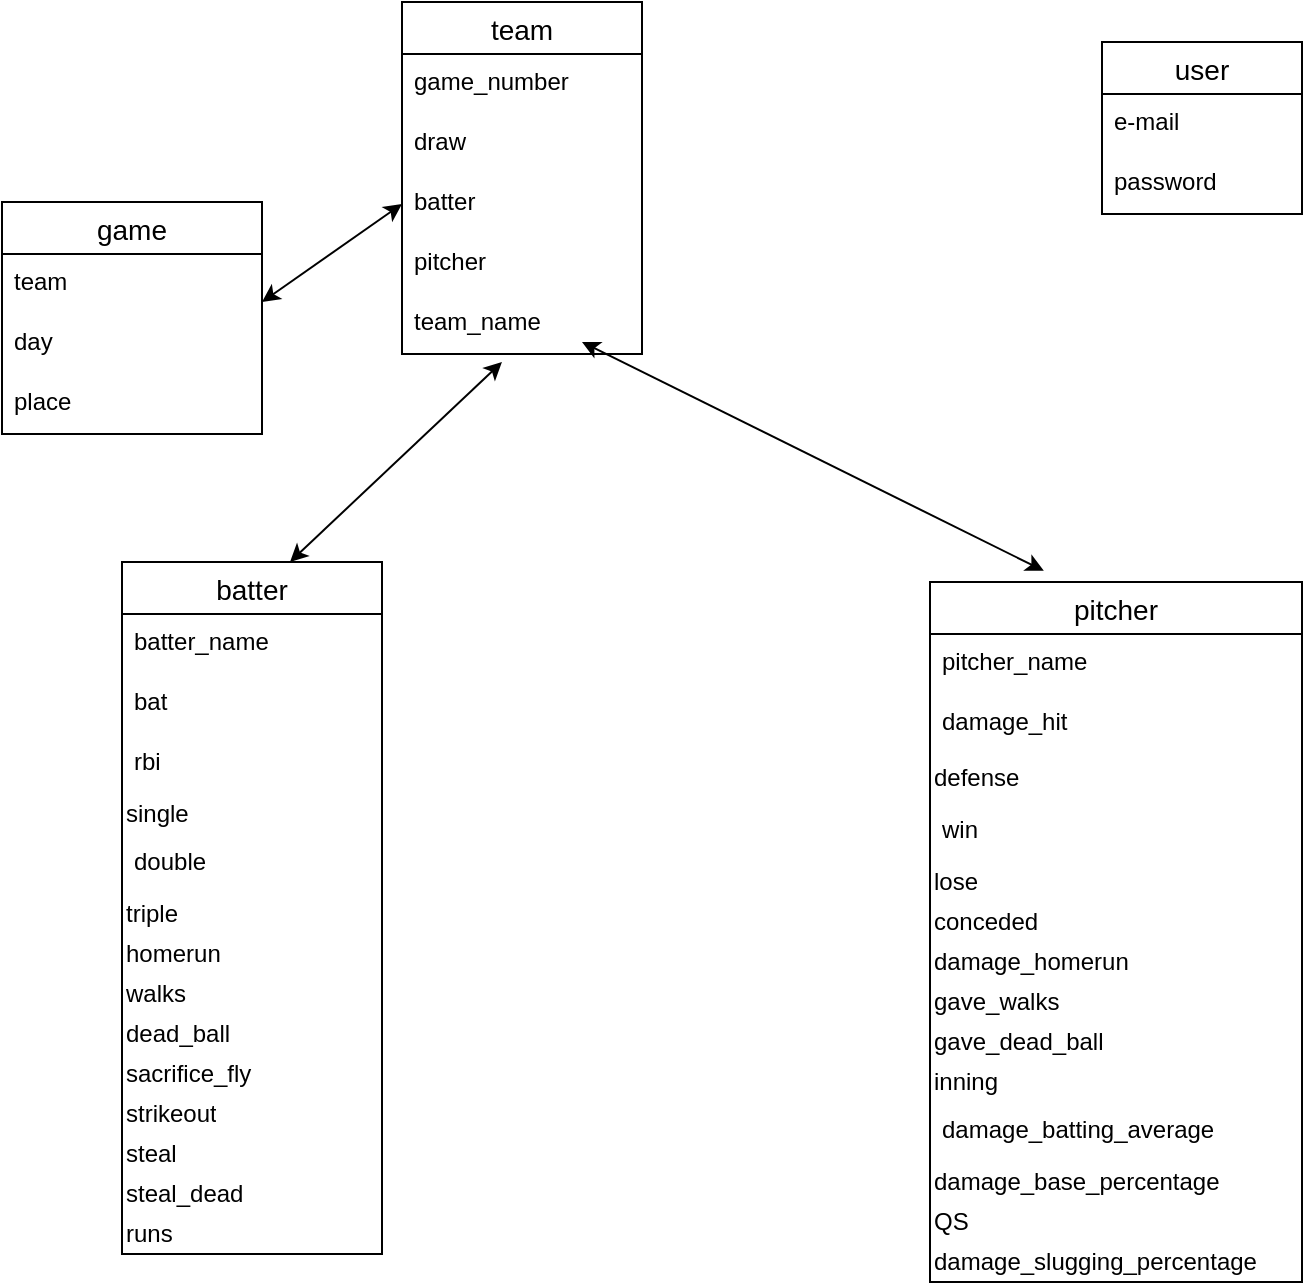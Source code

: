 <mxfile>
    <diagram id="0p--dzrouxxmV7ONRxGS" name="ページ1">
        <mxGraphModel dx="456" dy="1849" grid="1" gridSize="10" guides="1" tooltips="1" connect="1" arrows="1" fold="1" page="1" pageScale="1" pageWidth="827" pageHeight="1169" math="0" shadow="0">
            <root>
                <mxCell id="0"/>
                <mxCell id="1" parent="0"/>
                <mxCell id="192" value="pitcher" style="swimlane;fontStyle=0;childLayout=stackLayout;horizontal=1;startSize=26;horizontalStack=0;resizeParent=1;resizeParentMax=0;resizeLast=0;collapsible=1;marginBottom=0;align=center;fontSize=14;" parent="1" vertex="1">
                    <mxGeometry x="464" y="270" width="186" height="350" as="geometry"/>
                </mxCell>
                <mxCell id="235" value="pitcher_name" style="text;strokeColor=none;fillColor=none;spacingLeft=4;spacingRight=4;overflow=hidden;rotatable=0;points=[[0,0.5],[1,0.5]];portConstraint=eastwest;fontSize=12;" parent="192" vertex="1">
                    <mxGeometry y="26" width="186" height="30" as="geometry"/>
                </mxCell>
                <mxCell id="194" value="damage_hit" style="text;strokeColor=none;fillColor=none;spacingLeft=4;spacingRight=4;overflow=hidden;rotatable=0;points=[[0,0.5],[1,0.5]];portConstraint=eastwest;fontSize=12;" parent="192" vertex="1">
                    <mxGeometry y="56" width="186" height="30" as="geometry"/>
                </mxCell>
                <UserObject label="defense" placeholders="1" name="Variable" id="195">
                    <mxCell style="text;html=1;strokeColor=none;fillColor=none;align=left;verticalAlign=middle;whiteSpace=wrap;overflow=hidden;" parent="192" vertex="1">
                        <mxGeometry y="86" width="186" height="24" as="geometry"/>
                    </mxCell>
                </UserObject>
                <mxCell id="196" value="win" style="text;strokeColor=none;fillColor=none;spacingLeft=4;spacingRight=4;overflow=hidden;rotatable=0;points=[[0,0.5],[1,0.5]];portConstraint=eastwest;fontSize=12;shadow=0;" parent="192" vertex="1">
                    <mxGeometry y="110" width="186" height="30" as="geometry"/>
                </mxCell>
                <UserObject label="lose" placeholders="1" name="Variable" id="197">
                    <mxCell style="text;html=1;strokeColor=none;fillColor=none;align=left;verticalAlign=middle;whiteSpace=wrap;overflow=hidden;" parent="192" vertex="1">
                        <mxGeometry y="140" width="186" height="20" as="geometry"/>
                    </mxCell>
                </UserObject>
                <UserObject label="conceded" placeholders="1" name="Variable" id="198">
                    <mxCell style="text;html=1;strokeColor=none;fillColor=none;align=left;verticalAlign=middle;whiteSpace=wrap;overflow=hidden;" parent="192" vertex="1">
                        <mxGeometry y="160" width="186" height="20" as="geometry"/>
                    </mxCell>
                </UserObject>
                <UserObject label="damage_homerun" placeholders="1" name="Variable" id="199">
                    <mxCell style="text;html=1;strokeColor=none;fillColor=none;align=left;verticalAlign=middle;whiteSpace=wrap;overflow=hidden;" parent="192" vertex="1">
                        <mxGeometry y="180" width="186" height="20" as="geometry"/>
                    </mxCell>
                </UserObject>
                <UserObject label="gave_walks" placeholders="1" name="Variable" id="201">
                    <mxCell style="text;html=1;strokeColor=none;fillColor=none;align=left;verticalAlign=middle;whiteSpace=wrap;overflow=hidden;" parent="192" vertex="1">
                        <mxGeometry y="200" width="186" height="20" as="geometry"/>
                    </mxCell>
                </UserObject>
                <UserObject label="gave_dead_ball" placeholders="1" name="Variable" id="202">
                    <mxCell style="text;html=1;strokeColor=none;fillColor=none;align=left;verticalAlign=middle;whiteSpace=wrap;overflow=hidden;" parent="192" vertex="1">
                        <mxGeometry y="220" width="186" height="20" as="geometry"/>
                    </mxCell>
                </UserObject>
                <UserObject label="inning" placeholders="1" name="Variable" id="203">
                    <mxCell style="text;html=1;strokeColor=none;fillColor=none;align=left;verticalAlign=middle;whiteSpace=wrap;overflow=hidden;" parent="192" vertex="1">
                        <mxGeometry y="240" width="186" height="20" as="geometry"/>
                    </mxCell>
                </UserObject>
                <mxCell id="204" value="damage_batting_average" style="text;strokeColor=none;fillColor=none;spacingLeft=4;spacingRight=4;overflow=hidden;rotatable=0;points=[[0,0.5],[1,0.5]];portConstraint=eastwest;fontSize=12;" parent="192" vertex="1">
                    <mxGeometry y="260" width="186" height="30" as="geometry"/>
                </mxCell>
                <UserObject label="damage_base_percentage" placeholders="1" name="Variable" id="205">
                    <mxCell style="text;html=1;strokeColor=none;fillColor=none;align=left;verticalAlign=middle;whiteSpace=wrap;overflow=hidden;" parent="192" vertex="1">
                        <mxGeometry y="290" width="186" height="20" as="geometry"/>
                    </mxCell>
                </UserObject>
                <UserObject label="QS" placeholders="1" name="Variable" id="206">
                    <mxCell style="text;html=1;strokeColor=none;fillColor=none;align=left;verticalAlign=middle;whiteSpace=wrap;overflow=hidden;" parent="192" vertex="1">
                        <mxGeometry y="310" width="186" height="20" as="geometry"/>
                    </mxCell>
                </UserObject>
                <UserObject label="damage_slugging_percentage" placeholders="1" name="Variable" id="210">
                    <mxCell style="text;html=1;strokeColor=none;fillColor=none;align=left;verticalAlign=middle;whiteSpace=wrap;overflow=hidden;" parent="192" vertex="1">
                        <mxGeometry y="330" width="186" height="20" as="geometry"/>
                    </mxCell>
                </UserObject>
                <mxCell id="28" value="game" style="swimlane;fontStyle=0;childLayout=stackLayout;horizontal=1;startSize=26;horizontalStack=0;resizeParent=1;resizeParentMax=0;resizeLast=0;collapsible=1;marginBottom=0;align=center;fontSize=14;" parent="1" vertex="1">
                    <mxGeometry y="80" width="130" height="116" as="geometry"/>
                </mxCell>
                <mxCell id="29" value="team" style="text;strokeColor=none;fillColor=none;spacingLeft=4;spacingRight=4;overflow=hidden;rotatable=0;points=[[0,0.5],[1,0.5]];portConstraint=eastwest;fontSize=12;" parent="28" vertex="1">
                    <mxGeometry y="26" width="130" height="30" as="geometry"/>
                </mxCell>
                <mxCell id="45" value="day" style="text;strokeColor=none;fillColor=none;spacingLeft=4;spacingRight=4;overflow=hidden;rotatable=0;points=[[0,0.5],[1,0.5]];portConstraint=eastwest;fontSize=12;" parent="28" vertex="1">
                    <mxGeometry y="56" width="130" height="30" as="geometry"/>
                </mxCell>
                <mxCell id="31" value="place" style="text;strokeColor=none;fillColor=none;spacingLeft=4;spacingRight=4;overflow=hidden;rotatable=0;points=[[0,0.5],[1,0.5]];portConstraint=eastwest;fontSize=12;" parent="28" vertex="1">
                    <mxGeometry y="86" width="130" height="30" as="geometry"/>
                </mxCell>
                <mxCell id="36" value="user" style="swimlane;fontStyle=0;childLayout=stackLayout;horizontal=1;startSize=26;horizontalStack=0;resizeParent=1;resizeParentMax=0;resizeLast=0;collapsible=1;marginBottom=0;align=center;fontSize=14;" parent="1" vertex="1">
                    <mxGeometry x="550" width="100" height="86" as="geometry"/>
                </mxCell>
                <mxCell id="38" value="e-mail" style="text;strokeColor=none;fillColor=none;spacingLeft=4;spacingRight=4;overflow=hidden;rotatable=0;points=[[0,0.5],[1,0.5]];portConstraint=eastwest;fontSize=12;" parent="36" vertex="1">
                    <mxGeometry y="26" width="100" height="30" as="geometry"/>
                </mxCell>
                <mxCell id="151" value="password" style="text;strokeColor=none;fillColor=none;spacingLeft=4;spacingRight=4;overflow=hidden;rotatable=0;points=[[0,0.5],[1,0.5]];portConstraint=eastwest;fontSize=12;" parent="36" vertex="1">
                    <mxGeometry y="56" width="100" height="30" as="geometry"/>
                </mxCell>
                <mxCell id="32" value="team" style="swimlane;fontStyle=0;childLayout=stackLayout;horizontal=1;startSize=26;horizontalStack=0;resizeParent=1;resizeParentMax=0;resizeLast=0;collapsible=1;marginBottom=0;align=center;fontSize=14;" parent="1" vertex="1">
                    <mxGeometry x="200" y="-20" width="120" height="176" as="geometry"/>
                </mxCell>
                <mxCell id="34" value="game_number" style="text;strokeColor=none;fillColor=none;spacingLeft=4;spacingRight=4;overflow=hidden;rotatable=0;points=[[0,0.5],[1,0.5]];portConstraint=eastwest;fontSize=12;" parent="32" vertex="1">
                    <mxGeometry y="26" width="120" height="30" as="geometry"/>
                </mxCell>
                <mxCell id="61" value="draw" style="text;strokeColor=none;fillColor=none;spacingLeft=4;spacingRight=4;overflow=hidden;rotatable=0;points=[[0,0.5],[1,0.5]];portConstraint=eastwest;fontSize=12;" parent="32" vertex="1">
                    <mxGeometry y="56" width="120" height="30" as="geometry"/>
                </mxCell>
                <mxCell id="35" value="batter" style="text;strokeColor=none;fillColor=none;spacingLeft=4;spacingRight=4;overflow=hidden;rotatable=0;points=[[0,0.5],[1,0.5]];portConstraint=eastwest;fontSize=12;" parent="32" vertex="1">
                    <mxGeometry y="86" width="120" height="30" as="geometry"/>
                </mxCell>
                <mxCell id="51" value="pitcher" style="text;strokeColor=none;fillColor=none;spacingLeft=4;spacingRight=4;overflow=hidden;rotatable=0;points=[[0,0.5],[1,0.5]];portConstraint=eastwest;fontSize=12;" parent="32" vertex="1">
                    <mxGeometry y="116" width="120" height="30" as="geometry"/>
                </mxCell>
                <mxCell id="229" value="team_name" style="text;strokeColor=none;fillColor=none;spacingLeft=4;spacingRight=4;overflow=hidden;rotatable=0;points=[[0,0.5],[1,0.5]];portConstraint=eastwest;fontSize=12;" parent="32" vertex="1">
                    <mxGeometry y="146" width="120" height="30" as="geometry"/>
                </mxCell>
                <mxCell id="167" value="batter" style="swimlane;fontStyle=0;childLayout=stackLayout;horizontal=1;startSize=26;horizontalStack=0;resizeParent=1;resizeParentMax=0;resizeLast=0;collapsible=1;marginBottom=0;align=center;fontSize=14;" parent="1" vertex="1">
                    <mxGeometry x="60" y="260" width="130" height="346" as="geometry"/>
                </mxCell>
                <mxCell id="234" value="batter_name" style="text;strokeColor=none;fillColor=none;spacingLeft=4;spacingRight=4;overflow=hidden;rotatable=0;points=[[0,0.5],[1,0.5]];portConstraint=eastwest;fontSize=12;" parent="167" vertex="1">
                    <mxGeometry y="26" width="130" height="30" as="geometry"/>
                </mxCell>
                <mxCell id="169" value="bat" style="text;strokeColor=none;fillColor=none;spacingLeft=4;spacingRight=4;overflow=hidden;rotatable=0;points=[[0,0.5],[1,0.5]];portConstraint=eastwest;fontSize=12;" parent="167" vertex="1">
                    <mxGeometry y="56" width="130" height="30" as="geometry"/>
                </mxCell>
                <mxCell id="170" value="rbi" style="text;strokeColor=none;fillColor=none;spacingLeft=4;spacingRight=4;overflow=hidden;rotatable=0;points=[[0,0.5],[1,0.5]];portConstraint=eastwest;fontSize=12;" parent="167" vertex="1">
                    <mxGeometry y="86" width="130" height="30" as="geometry"/>
                </mxCell>
                <UserObject label="single" placeholders="1" name="Variable" id="180">
                    <mxCell style="text;html=1;strokeColor=none;fillColor=none;align=left;verticalAlign=middle;whiteSpace=wrap;overflow=hidden;" parent="167" vertex="1">
                        <mxGeometry y="116" width="130" height="20" as="geometry"/>
                    </mxCell>
                </UserObject>
                <mxCell id="171" value="double" style="text;strokeColor=none;fillColor=none;spacingLeft=4;spacingRight=4;overflow=hidden;rotatable=0;points=[[0,0.5],[1,0.5]];portConstraint=eastwest;fontSize=12;" parent="167" vertex="1">
                    <mxGeometry y="136" width="130" height="30" as="geometry"/>
                </mxCell>
                <UserObject label="triple" placeholders="1" name="Variable" id="182">
                    <mxCell style="text;html=1;strokeColor=none;fillColor=none;align=left;verticalAlign=middle;whiteSpace=wrap;overflow=hidden;" parent="167" vertex="1">
                        <mxGeometry y="166" width="130" height="20" as="geometry"/>
                    </mxCell>
                </UserObject>
                <UserObject label="homerun" placeholders="1" name="Variable" id="183">
                    <mxCell style="text;html=1;strokeColor=none;fillColor=none;align=left;verticalAlign=middle;whiteSpace=wrap;overflow=hidden;" parent="167" vertex="1">
                        <mxGeometry y="186" width="130" height="20" as="geometry"/>
                    </mxCell>
                </UserObject>
                <UserObject label="walks" placeholders="1" name="Variable" id="181">
                    <mxCell style="text;html=1;strokeColor=none;fillColor=none;align=left;verticalAlign=middle;whiteSpace=wrap;overflow=hidden;" parent="167" vertex="1">
                        <mxGeometry y="206" width="130" height="20" as="geometry"/>
                    </mxCell>
                </UserObject>
                <UserObject label="dead_ball" placeholders="1" name="Variable" id="185">
                    <mxCell style="text;html=1;strokeColor=none;fillColor=none;align=left;verticalAlign=middle;whiteSpace=wrap;overflow=hidden;" parent="167" vertex="1">
                        <mxGeometry y="226" width="130" height="20" as="geometry"/>
                    </mxCell>
                </UserObject>
                <UserObject label="sacrifice_fly" placeholders="1" name="Variable" id="184">
                    <mxCell style="text;html=1;strokeColor=none;fillColor=none;align=left;verticalAlign=middle;whiteSpace=wrap;overflow=hidden;" parent="167" vertex="1">
                        <mxGeometry y="246" width="130" height="20" as="geometry"/>
                    </mxCell>
                </UserObject>
                <UserObject label="strikeout" placeholders="1" name="Variable" id="187">
                    <mxCell style="text;html=1;strokeColor=none;fillColor=none;align=left;verticalAlign=middle;whiteSpace=wrap;overflow=hidden;" parent="167" vertex="1">
                        <mxGeometry y="266" width="130" height="20" as="geometry"/>
                    </mxCell>
                </UserObject>
                <UserObject label="steal" placeholders="1" name="Variable" id="186">
                    <mxCell style="text;html=1;strokeColor=none;fillColor=none;align=left;verticalAlign=middle;whiteSpace=wrap;overflow=hidden;" parent="167" vertex="1">
                        <mxGeometry y="286" width="130" height="20" as="geometry"/>
                    </mxCell>
                </UserObject>
                <UserObject label="steal_dead" placeholders="1" name="Variable" id="191">
                    <mxCell style="text;html=1;strokeColor=none;fillColor=none;align=left;verticalAlign=middle;whiteSpace=wrap;overflow=hidden;" parent="167" vertex="1">
                        <mxGeometry y="306" width="130" height="20" as="geometry"/>
                    </mxCell>
                </UserObject>
                <mxCell id="239" value="runs" style="text;html=1;strokeColor=none;fillColor=none;align=left;verticalAlign=middle;whiteSpace=wrap;rounded=0;" parent="167" vertex="1">
                    <mxGeometry y="326" width="130" height="20" as="geometry"/>
                </mxCell>
                <mxCell id="222" value="" style="endArrow=classic;startArrow=classic;html=1;exitX=0.646;exitY=0;exitDx=0;exitDy=0;exitPerimeter=0;" parent="1" source="167" edge="1">
                    <mxGeometry width="50" height="50" relative="1" as="geometry">
                        <mxPoint x="200" y="196" as="sourcePoint"/>
                        <mxPoint x="250" y="160" as="targetPoint"/>
                    </mxGeometry>
                </mxCell>
                <mxCell id="223" value="" style="endArrow=classic;startArrow=classic;html=1;entryX=0.306;entryY=-0.016;entryDx=0;entryDy=0;entryPerimeter=0;" parent="1" target="192" edge="1">
                    <mxGeometry width="50" height="50" relative="1" as="geometry">
                        <mxPoint x="290" y="150" as="sourcePoint"/>
                        <mxPoint x="460" y="240" as="targetPoint"/>
                    </mxGeometry>
                </mxCell>
                <mxCell id="233" value="" style="endArrow=classic;startArrow=classic;html=1;entryX=0;entryY=0.5;entryDx=0;entryDy=0;" parent="1" target="35" edge="1">
                    <mxGeometry width="50" height="50" relative="1" as="geometry">
                        <mxPoint x="130" y="130" as="sourcePoint"/>
                        <mxPoint x="180" y="80" as="targetPoint"/>
                    </mxGeometry>
                </mxCell>
            </root>
        </mxGraphModel>
    </diagram>
</mxfile>